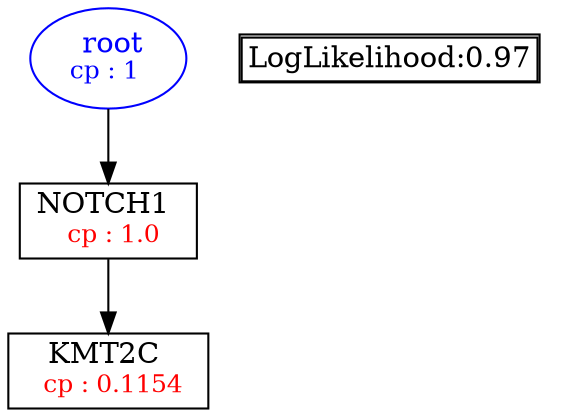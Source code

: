 digraph tree {
    "root" [label=<<font color='Blue'> root</font><br/><font color='Blue' POINT-SIZE='12'>cp : 1 </font>>, shape=oval, color=Blue];
    "S2" [label =<NOTCH1 <br/> <font color='Red' POINT-SIZE='12'> cp : 1.0 </font>>, shape=box];
    "S1" [label =<KMT2C <br/> <font color='Red' POINT-SIZE='12'> cp : 0.1154 </font>>, shape=box];
    "root" -> "S2";
    "S2" -> "S1";

    node[shape=plaintext]
    fontsize="10"
    struct1 [label=
    <<TABLE BORDER="1" CELLBORDER="1" CELLSPACING="0" >
    <TR><TD ALIGN="LEFT">LogLikelihood:0.97</TD></TR>
    </TABLE>>];

}
